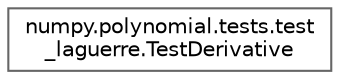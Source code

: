 digraph "Graphical Class Hierarchy"
{
 // LATEX_PDF_SIZE
  bgcolor="transparent";
  edge [fontname=Helvetica,fontsize=10,labelfontname=Helvetica,labelfontsize=10];
  node [fontname=Helvetica,fontsize=10,shape=box,height=0.2,width=0.4];
  rankdir="LR";
  Node0 [id="Node000000",label="numpy.polynomial.tests.test\l_laguerre.TestDerivative",height=0.2,width=0.4,color="grey40", fillcolor="white", style="filled",URL="$de/d18/classnumpy_1_1polynomial_1_1tests_1_1test__laguerre_1_1TestDerivative.html",tooltip=" "];
}
